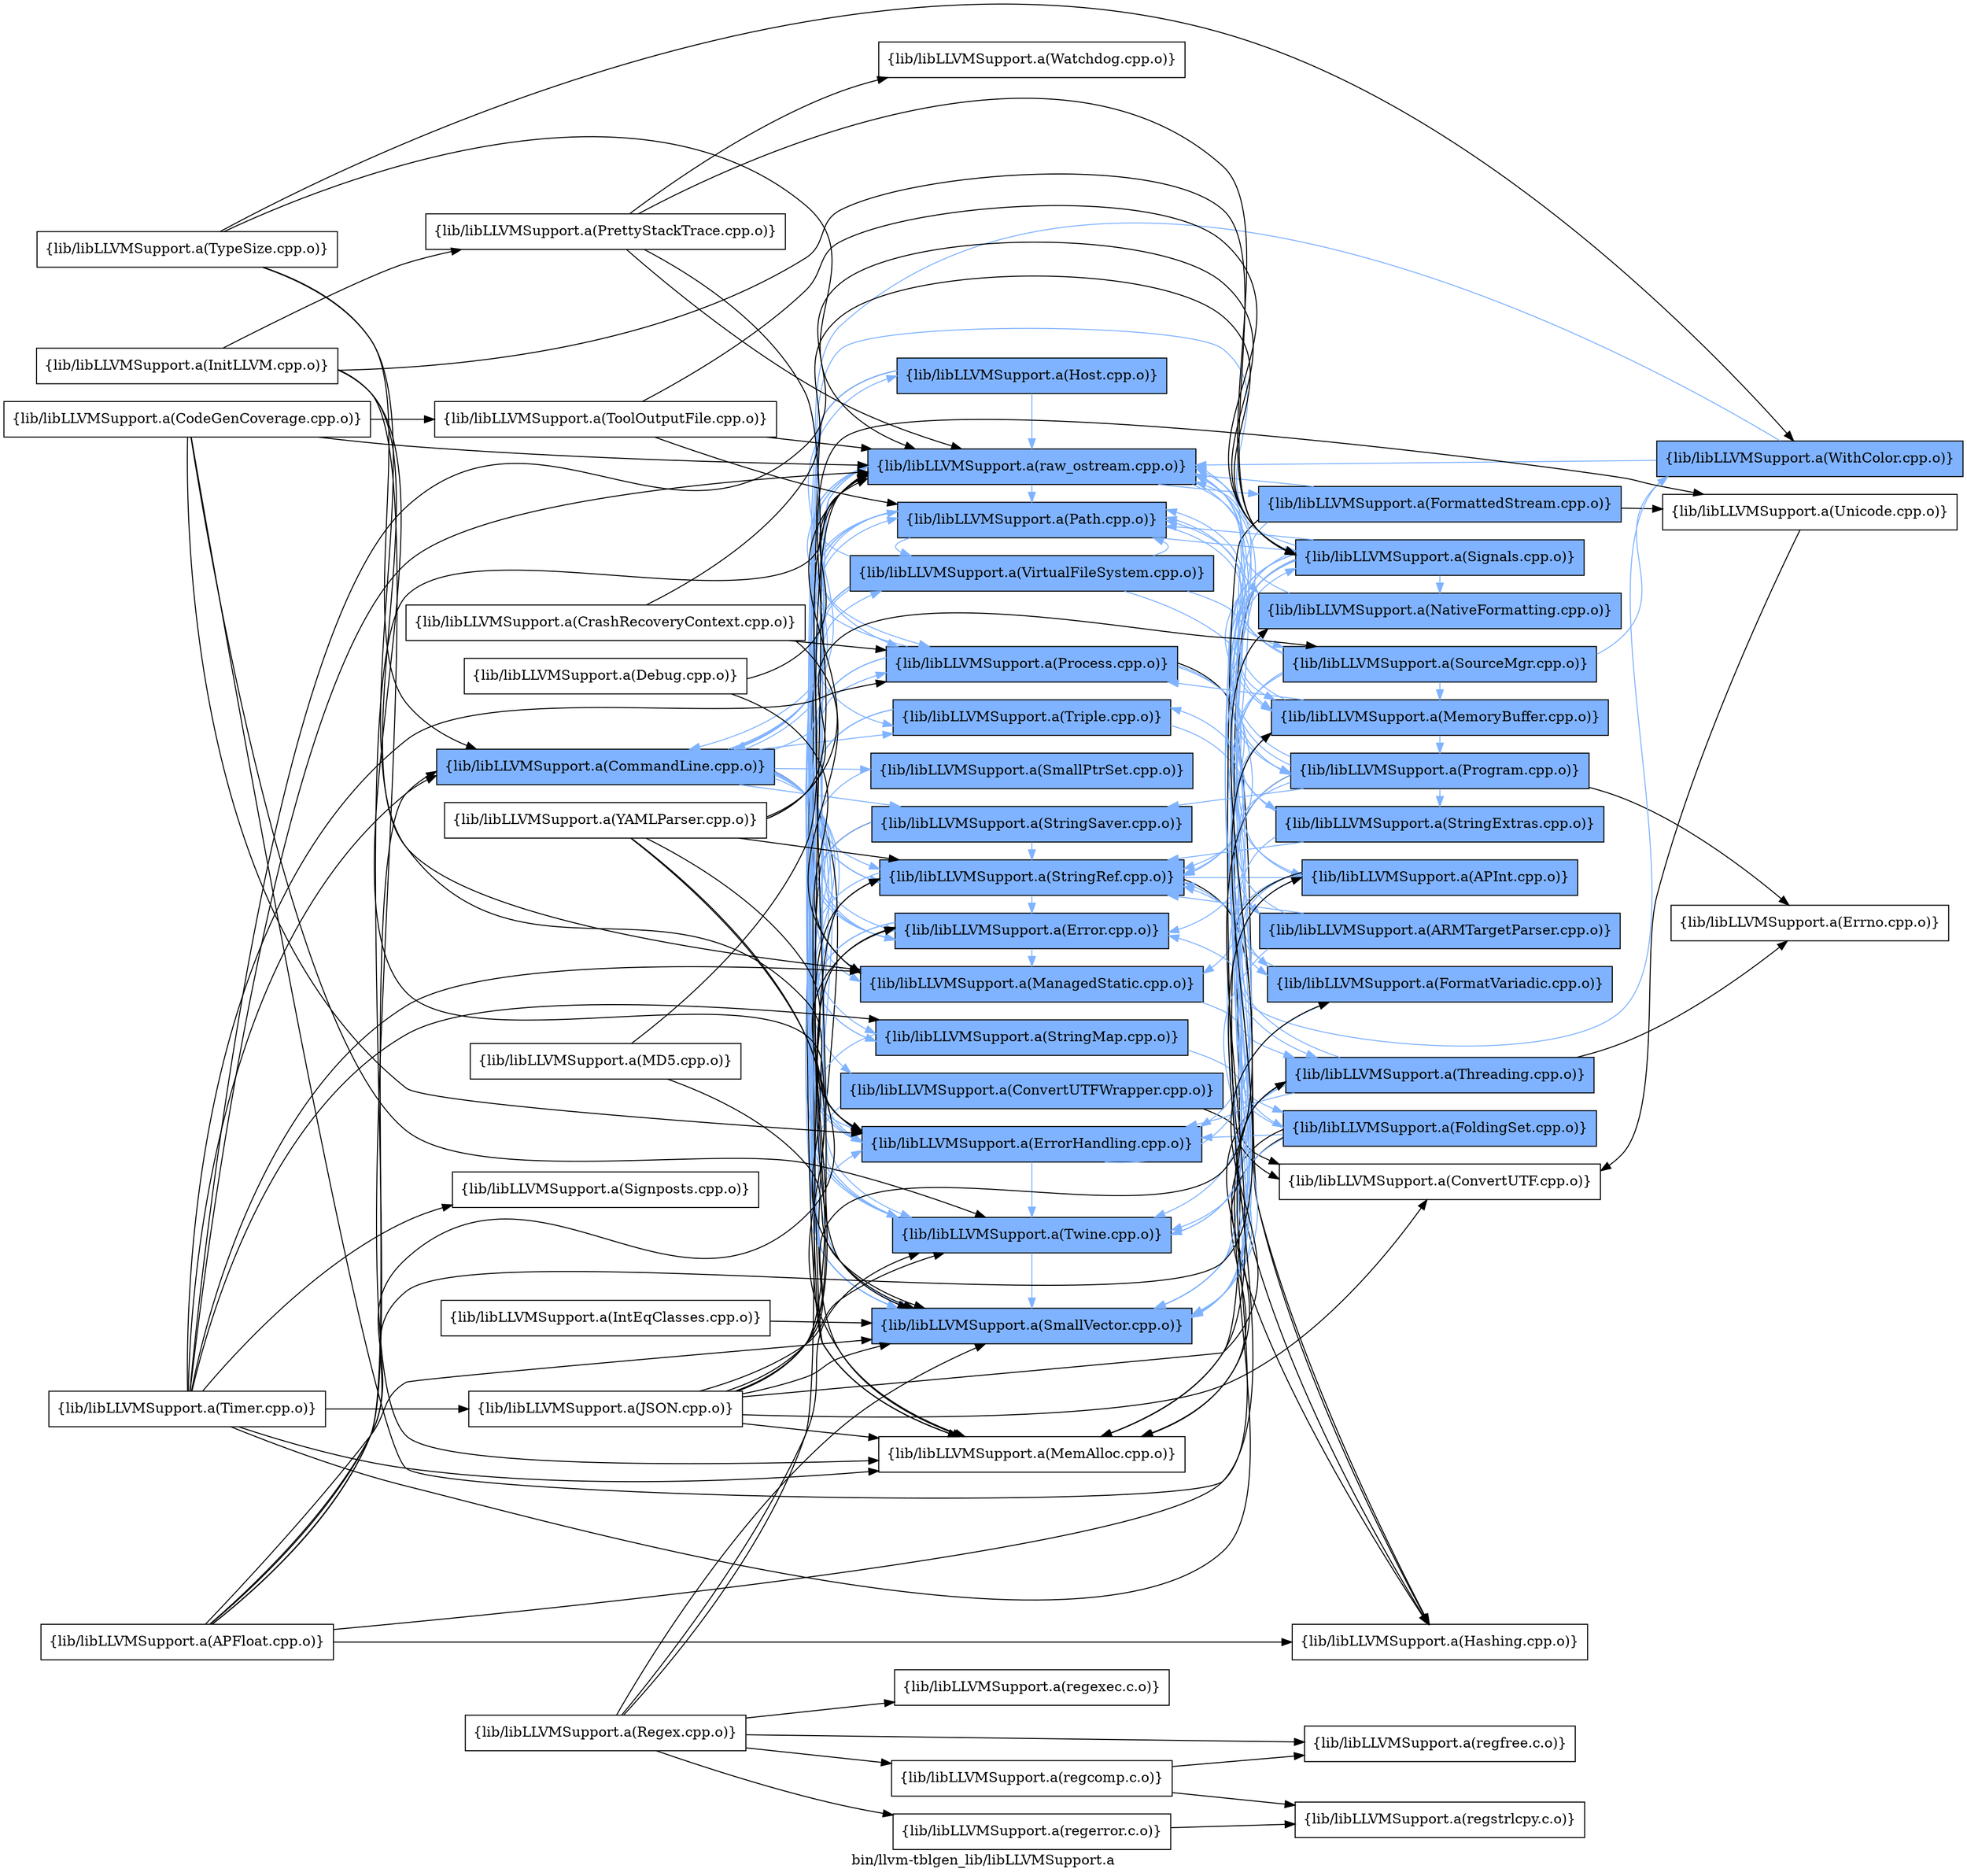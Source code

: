 digraph "bin/llvm-tblgen_lib/libLLVMSupport.a" {
	label="bin/llvm-tblgen_lib/libLLVMSupport.a";
	rankdir=LR;
	{ rank=same; Node0x560586554ca8;  }
	{ rank=same; Node0x560586555ba8; Node0x5605865567d8; Node0x560586554b68; Node0x560586556698; Node0x560586556008; Node0x560586554d48; Node0x560586555018; Node0x5605865561e8; Node0x560586556968; Node0x560586557ae8; Node0x560586552fe8; Node0x560586557a98; Node0x560586556508; Node0x560586554348; Node0x560586555518; Node0x560586554f78; Node0x560586554398;  }
	{ rank=same; Node0x560586556378; Node0x5605865576d8; Node0x560586554e88; Node0x5605865543e8; Node0x5605865546b8; Node0x560586552b38; Node0x560586557368; Node0x560586555888; Node0x560586555388; Node0x560586553c68; Node0x5605865534e8; Node0x5605865554c8; Node0x560586553498; Node0x560586556418;  }
	{ rank=same; Node0x560586554ca8;  }
	{ rank=same; Node0x560586555ba8; Node0x5605865567d8; Node0x560586554b68; Node0x560586556698; Node0x560586556008; Node0x560586554d48; Node0x560586555018; Node0x5605865561e8; Node0x560586556968; Node0x560586557ae8; Node0x560586552fe8; Node0x560586557a98; Node0x560586556508; Node0x560586554348; Node0x560586555518; Node0x560586554f78; Node0x560586554398;  }
	{ rank=same; Node0x560586556378; Node0x5605865576d8; Node0x560586554e88; Node0x5605865543e8; Node0x5605865546b8; Node0x560586552b38; Node0x560586557368; Node0x560586555888; Node0x560586555388; Node0x560586553c68; Node0x5605865534e8; Node0x5605865554c8; Node0x560586553498; Node0x560586556418;  }

	Node0x560586554ca8 [shape=record,shape=box,group=1,style=filled,fillcolor="0.600000 0.5 1",label="{lib/libLLVMSupport.a(CommandLine.cpp.o)}"];
	Node0x560586554ca8 -> Node0x560586555ba8[color="0.600000 0.5 1"];
	Node0x560586554ca8 -> Node0x5605865567d8[color="0.600000 0.5 1"];
	Node0x560586554ca8 -> Node0x560586554b68[color="0.600000 0.5 1"];
	Node0x560586554ca8 -> Node0x560586556698[color="0.600000 0.5 1"];
	Node0x560586554ca8 -> Node0x560586556008;
	Node0x560586554ca8 -> Node0x560586554d48[color="0.600000 0.5 1"];
	Node0x560586554ca8 -> Node0x560586555018[color="0.600000 0.5 1"];
	Node0x560586554ca8 -> Node0x5605865561e8[color="0.600000 0.5 1"];
	Node0x560586554ca8 -> Node0x560586556968[color="0.600000 0.5 1"];
	Node0x560586554ca8 -> Node0x560586557ae8[color="0.600000 0.5 1"];
	Node0x560586554ca8 -> Node0x560586552fe8[color="0.600000 0.5 1"];
	Node0x560586554ca8 -> Node0x560586557a98[color="0.600000 0.5 1"];
	Node0x560586554ca8 -> Node0x560586556508[color="0.600000 0.5 1"];
	Node0x560586554ca8 -> Node0x560586554348[color="0.600000 0.5 1"];
	Node0x560586554ca8 -> Node0x560586555518[color="0.600000 0.5 1"];
	Node0x560586554ca8 -> Node0x560586554f78[color="0.600000 0.5 1"];
	Node0x560586554ca8 -> Node0x560586554398[color="0.600000 0.5 1"];
	Node0x560586556008 [shape=record,shape=box,group=0,label="{lib/libLLVMSupport.a(MemAlloc.cpp.o)}"];
	Node0x560586554d48 [shape=record,shape=box,group=1,style=filled,fillcolor="0.600000 0.5 1",label="{lib/libLLVMSupport.a(SmallPtrSet.cpp.o)}"];
	Node0x560586554d48 -> Node0x560586554b68[color="0.600000 0.5 1"];
	Node0x560586555018 [shape=record,shape=box,group=1,style=filled,fillcolor="0.600000 0.5 1",label="{lib/libLLVMSupport.a(SmallVector.cpp.o)}"];
	Node0x560586555018 -> Node0x560586554b68[color="0.600000 0.5 1"];
	Node0x5605865561e8 [shape=record,shape=box,group=1,style=filled,fillcolor="0.600000 0.5 1",label="{lib/libLLVMSupport.a(StringMap.cpp.o)}"];
	Node0x5605865561e8 -> Node0x560586554b68[color="0.600000 0.5 1"];
	Node0x5605865561e8 -> Node0x5605865543e8[color="0.600000 0.5 1"];
	Node0x560586557ae8 [shape=record,shape=box,group=1,style=filled,fillcolor="0.600000 0.5 1",label="{lib/libLLVMSupport.a(StringRef.cpp.o)}"];
	Node0x560586557ae8 -> Node0x5605865546b8[color="0.600000 0.5 1"];
	Node0x560586557ae8 -> Node0x5605865567d8[color="0.600000 0.5 1"];
	Node0x560586557ae8 -> Node0x560586552b38;
	Node0x560586557ae8 -> Node0x560586555018[color="0.600000 0.5 1"];
	Node0x560586557a98 [shape=record,shape=box,group=1,style=filled,fillcolor="0.600000 0.5 1",label="{lib/libLLVMSupport.a(Twine.cpp.o)}"];
	Node0x560586557a98 -> Node0x560586555018[color="0.600000 0.5 1"];
	Node0x560586557a98 -> Node0x560586554348[color="0.600000 0.5 1"];
	Node0x560586554348 [shape=record,shape=box,group=1,style=filled,fillcolor="0.600000 0.5 1",label="{lib/libLLVMSupport.a(raw_ostream.cpp.o)}"];
	Node0x560586554348 -> Node0x5605865567d8[color="0.600000 0.5 1"];
	Node0x560586554348 -> Node0x560586554b68[color="0.600000 0.5 1"];
	Node0x560586554348 -> Node0x560586553c68[color="0.600000 0.5 1"];
	Node0x560586554348 -> Node0x5605865534e8[color="0.600000 0.5 1"];
	Node0x560586554348 -> Node0x5605865554c8[color="0.600000 0.5 1"];
	Node0x560586554348 -> Node0x560586555018[color="0.600000 0.5 1"];
	Node0x560586554348 -> Node0x560586557a98[color="0.600000 0.5 1"];
	Node0x560586554348 -> Node0x560586554f78[color="0.600000 0.5 1"];
	Node0x560586554348 -> Node0x560586554398[color="0.600000 0.5 1"];
	Node0x560586554348 -> Node0x560586553498[color="0.600000 0.5 1"];
	Node0x5605865534e8 [shape=record,shape=box,group=1,style=filled,fillcolor="0.600000 0.5 1",label="{lib/libLLVMSupport.a(FormatVariadic.cpp.o)}"];
	Node0x5605865534e8 -> Node0x560586555018[color="0.600000 0.5 1"];
	Node0x5605865534e8 -> Node0x560586557ae8[color="0.600000 0.5 1"];
	Node0x5605865554c8 [shape=record,shape=box,group=1,style=filled,fillcolor="0.600000 0.5 1",label="{lib/libLLVMSupport.a(NativeFormatting.cpp.o)}"];
	Node0x5605865554c8 -> Node0x560586555018[color="0.600000 0.5 1"];
	Node0x5605865554c8 -> Node0x560586554348[color="0.600000 0.5 1"];
	Node0x5605865546b8 [shape=record,shape=box,group=1,style=filled,fillcolor="0.600000 0.5 1",label="{lib/libLLVMSupport.a(APInt.cpp.o)}"];
	Node0x5605865546b8 -> Node0x5605865543e8[color="0.600000 0.5 1"];
	Node0x5605865546b8 -> Node0x560586552b38;
	Node0x5605865546b8 -> Node0x560586555018[color="0.600000 0.5 1"];
	Node0x5605865546b8 -> Node0x560586554348[color="0.600000 0.5 1"];
	Node0x560586554b68 [shape=record,shape=box,group=1,style=filled,fillcolor="0.600000 0.5 1",label="{lib/libLLVMSupport.a(ErrorHandling.cpp.o)}"];
	Node0x560586554b68 -> Node0x560586557a98[color="0.600000 0.5 1"];
	Node0x560586554b68 -> Node0x560586554348[color="0.600000 0.5 1"];
	Node0x560586554b68 -> Node0x5605865576d8[color="0.600000 0.5 1"];
	Node0x560586556418 [shape=record,shape=box,group=1,style=filled,fillcolor="0.600000 0.5 1",label="{lib/libLLVMSupport.a(StringExtras.cpp.o)}"];
	Node0x560586556418 -> Node0x560586555018[color="0.600000 0.5 1"];
	Node0x560586556418 -> Node0x560586557ae8[color="0.600000 0.5 1"];
	Node0x560586556418 -> Node0x560586554348[color="0.600000 0.5 1"];
	Node0x560586556d78 [shape=record,shape=box,group=0,label="{lib/libLLVMSupport.a(IntEqClasses.cpp.o)}"];
	Node0x560586556d78 -> Node0x560586555018;
	Node0x560586556dc8 [shape=record,shape=box,group=0,label="{lib/libLLVMSupport.a(TypeSize.cpp.o)}"];
	Node0x560586556dc8 -> Node0x560586554ca8;
	Node0x560586556dc8 -> Node0x560586554b68;
	Node0x560586556dc8 -> Node0x5605865558d8;
	Node0x560586556dc8 -> Node0x560586554348;
	Node0x5605865540c8 [shape=record,shape=box,group=0,label="{lib/libLLVMSupport.a(Regex.cpp.o)}"];
	Node0x5605865540c8 -> Node0x560586555018;
	Node0x5605865540c8 -> Node0x560586557ae8;
	Node0x5605865540c8 -> Node0x560586557a98;
	Node0x5605865540c8 -> Node0x5605865547f8;
	Node0x5605865540c8 -> Node0x560586553da8;
	Node0x5605865540c8 -> Node0x560586556eb8;
	Node0x5605865540c8 -> Node0x5605865564b8;
	Node0x560586555388 [shape=record,shape=box,group=1,style=filled,fillcolor="0.600000 0.5 1",label="{lib/libLLVMSupport.a(SourceMgr.cpp.o)}"];
	Node0x560586555388 -> Node0x560586555888[color="0.600000 0.5 1"];
	Node0x560586555388 -> Node0x560586555018[color="0.600000 0.5 1"];
	Node0x560586555388 -> Node0x560586557ae8[color="0.600000 0.5 1"];
	Node0x560586555388 -> Node0x560586557a98[color="0.600000 0.5 1"];
	Node0x560586555388 -> Node0x5605865558d8[color="0.600000 0.5 1"];
	Node0x560586555388 -> Node0x560586554348[color="0.600000 0.5 1"];
	Node0x560586555388 -> Node0x560586554f78[color="0.600000 0.5 1"];
	Node0x560586553c68 [shape=record,shape=box,group=1,style=filled,fillcolor="0.600000 0.5 1",label="{lib/libLLVMSupport.a(FormattedStream.cpp.o)}"];
	Node0x560586553c68 -> Node0x560586556378;
	Node0x560586553c68 -> Node0x560586555018[color="0.600000 0.5 1"];
	Node0x560586553c68 -> Node0x560586556198;
	Node0x560586553c68 -> Node0x560586554348[color="0.600000 0.5 1"];
	Node0x5605865543e8 [shape=record,shape=box,group=1,style=filled,fillcolor="0.600000 0.5 1",label="{lib/libLLVMSupport.a(FoldingSet.cpp.o)}"];
	Node0x5605865543e8 -> Node0x5605865546b8[color="0.600000 0.5 1"];
	Node0x5605865543e8 -> Node0x560586554b68[color="0.600000 0.5 1"];
	Node0x5605865543e8 -> Node0x560586552b38;
	Node0x5605865543e8 -> Node0x560586556008;
	Node0x5605865543e8 -> Node0x560586555018[color="0.600000 0.5 1"];
	Node0x560586554ed8 [shape=record,shape=box,group=0,label="{lib/libLLVMSupport.a(CodeGenCoverage.cpp.o)}"];
	Node0x560586554ed8 -> Node0x560586554b68;
	Node0x560586554ed8 -> Node0x560586552f98;
	Node0x560586554ed8 -> Node0x560586557a98;
	Node0x560586554ed8 -> Node0x560586554348;
	Node0x560586554ed8 -> Node0x560586554e88;
	Node0x5605865567d8 [shape=record,shape=box,group=1,style=filled,fillcolor="0.600000 0.5 1",label="{lib/libLLVMSupport.a(Error.cpp.o)}"];
	Node0x5605865567d8 -> Node0x560586554b68[color="0.600000 0.5 1"];
	Node0x5605865567d8 -> Node0x560586556698[color="0.600000 0.5 1"];
	Node0x5605865567d8 -> Node0x560586555018[color="0.600000 0.5 1"];
	Node0x5605865567d8 -> Node0x560586557a98[color="0.600000 0.5 1"];
	Node0x5605865567d8 -> Node0x560586554348[color="0.600000 0.5 1"];
	Node0x560586555888 [shape=record,shape=box,group=1,style=filled,fillcolor="0.600000 0.5 1",label="{lib/libLLVMSupport.a(MemoryBuffer.cpp.o)}"];
	Node0x560586555888 -> Node0x5605865567d8[color="0.600000 0.5 1"];
	Node0x560586555888 -> Node0x560586555018[color="0.600000 0.5 1"];
	Node0x560586555888 -> Node0x560586557a98[color="0.600000 0.5 1"];
	Node0x560586555888 -> Node0x560586554f78[color="0.600000 0.5 1"];
	Node0x560586555888 -> Node0x560586554398[color="0.600000 0.5 1"];
	Node0x560586555888 -> Node0x560586553498[color="0.600000 0.5 1"];
	Node0x560586557688 [shape=record,shape=box,group=0,label="{lib/libLLVMSupport.a(InitLLVM.cpp.o)}"];
	Node0x560586557688 -> Node0x560586554b68;
	Node0x560586557688 -> Node0x560586556698;
	Node0x560586557688 -> Node0x560586556008;
	Node0x560586557688 -> Node0x560586553d58;
	Node0x560586557688 -> Node0x5605865576d8;
	Node0x560586552b38 [shape=record,shape=box,group=0,label="{lib/libLLVMSupport.a(Hashing.cpp.o)}"];
	Node0x560586552f98 [shape=record,shape=box,group=0,label="{lib/libLLVMSupport.a(ToolOutputFile.cpp.o)}"];
	Node0x560586552f98 -> Node0x560586554348;
	Node0x560586552f98 -> Node0x560586554f78;
	Node0x560586552f98 -> Node0x5605865576d8;
	Node0x560586554e88 [shape=record,shape=box,group=1,style=filled,fillcolor="0.600000 0.5 1",label="{lib/libLLVMSupport.a(Threading.cpp.o)}"];
	Node0x560586554e88 -> Node0x560586554b68[color="0.600000 0.5 1"];
	Node0x560586554e88 -> Node0x560586556008;
	Node0x560586554e88 -> Node0x560586555018[color="0.600000 0.5 1"];
	Node0x560586554e88 -> Node0x560586557ae8[color="0.600000 0.5 1"];
	Node0x560586554e88 -> Node0x560586557a98[color="0.600000 0.5 1"];
	Node0x560586554e88 -> Node0x560586552d68;
	Node0x560586555ba8 [shape=record,shape=box,group=1,style=filled,fillcolor="0.600000 0.5 1",label="{lib/libLLVMSupport.a(ConvertUTFWrapper.cpp.o)}"];
	Node0x560586555ba8 -> Node0x560586556378;
	Node0x560586555ba8 -> Node0x560586555018[color="0.600000 0.5 1"];
	Node0x560586556698 [shape=record,shape=box,group=1,style=filled,fillcolor="0.600000 0.5 1",label="{lib/libLLVMSupport.a(ManagedStatic.cpp.o)}"];
	Node0x560586556698 -> Node0x560586554e88[color="0.600000 0.5 1"];
	Node0x560586556968 [shape=record,shape=box,group=1,style=filled,fillcolor="0.600000 0.5 1",label="{lib/libLLVMSupport.a(StringSaver.cpp.o)}"];
	Node0x560586556968 -> Node0x560586556008;
	Node0x560586556968 -> Node0x560586555018[color="0.600000 0.5 1"];
	Node0x560586556968 -> Node0x560586557ae8[color="0.600000 0.5 1"];
	Node0x560586552fe8 [shape=record,shape=box,group=1,style=filled,fillcolor="0.600000 0.5 1",label="{lib/libLLVMSupport.a(Triple.cpp.o)}"];
	Node0x560586552fe8 -> Node0x560586555018[color="0.600000 0.5 1"];
	Node0x560586552fe8 -> Node0x560586557ae8[color="0.600000 0.5 1"];
	Node0x560586552fe8 -> Node0x560586557368[color="0.600000 0.5 1"];
	Node0x560586552fe8 -> Node0x560586557a98[color="0.600000 0.5 1"];
	Node0x560586556508 [shape=record,shape=box,group=1,style=filled,fillcolor="0.600000 0.5 1",label="{lib/libLLVMSupport.a(VirtualFileSystem.cpp.o)}"];
	Node0x560586556508 -> Node0x560586554ca8[color="0.600000 0.5 1"];
	Node0x560586556508 -> Node0x5605865567d8[color="0.600000 0.5 1"];
	Node0x560586556508 -> Node0x560586556008;
	Node0x560586556508 -> Node0x560586555888[color="0.600000 0.5 1"];
	Node0x560586556508 -> Node0x560586555018[color="0.600000 0.5 1"];
	Node0x560586556508 -> Node0x560586555388[color="0.600000 0.5 1"];
	Node0x560586556508 -> Node0x5605865561e8[color="0.600000 0.5 1"];
	Node0x560586556508 -> Node0x560586557ae8[color="0.600000 0.5 1"];
	Node0x560586556508 -> Node0x560586557a98[color="0.600000 0.5 1"];
	Node0x560586556508 -> Node0x560586554348[color="0.600000 0.5 1"];
	Node0x560586556508 -> Node0x560586554f78[color="0.600000 0.5 1"];
	Node0x560586555518 [shape=record,shape=box,group=1,style=filled,fillcolor="0.600000 0.5 1",label="{lib/libLLVMSupport.a(Host.cpp.o)}"];
	Node0x560586555518 -> Node0x560586556008;
	Node0x560586555518 -> Node0x5605865561e8[color="0.600000 0.5 1"];
	Node0x560586555518 -> Node0x560586557ae8[color="0.600000 0.5 1"];
	Node0x560586555518 -> Node0x560586552fe8[color="0.600000 0.5 1"];
	Node0x560586555518 -> Node0x560586554348[color="0.600000 0.5 1"];
	Node0x560586554f78 [shape=record,shape=box,group=1,style=filled,fillcolor="0.600000 0.5 1",label="{lib/libLLVMSupport.a(Path.cpp.o)}"];
	Node0x560586554f78 -> Node0x5605865567d8[color="0.600000 0.5 1"];
	Node0x560586554f78 -> Node0x560586555888[color="0.600000 0.5 1"];
	Node0x560586554f78 -> Node0x560586555018[color="0.600000 0.5 1"];
	Node0x560586554f78 -> Node0x560586557ae8[color="0.600000 0.5 1"];
	Node0x560586554f78 -> Node0x560586557a98[color="0.600000 0.5 1"];
	Node0x560586554f78 -> Node0x560586556508[color="0.600000 0.5 1"];
	Node0x560586554f78 -> Node0x560586554398[color="0.600000 0.5 1"];
	Node0x560586554f78 -> Node0x5605865576d8[color="0.600000 0.5 1"];
	Node0x560586554398 [shape=record,shape=box,group=1,style=filled,fillcolor="0.600000 0.5 1",label="{lib/libLLVMSupport.a(Process.cpp.o)}"];
	Node0x560586554398 -> Node0x5605865546b8[color="0.600000 0.5 1"];
	Node0x560586554398 -> Node0x5605865567d8[color="0.600000 0.5 1"];
	Node0x560586554398 -> Node0x560586552b38;
	Node0x560586554398 -> Node0x560586556698[color="0.600000 0.5 1"];
	Node0x560586554398 -> Node0x560586555018[color="0.600000 0.5 1"];
	Node0x560586554398 -> Node0x560586556418[color="0.600000 0.5 1"];
	Node0x560586554398 -> Node0x560586554f78[color="0.600000 0.5 1"];
	Node0x560586556378 [shape=record,shape=box,group=0,label="{lib/libLLVMSupport.a(ConvertUTF.cpp.o)}"];
	Node0x560586555fb8 [shape=record,shape=box,group=0,label="{lib/libLLVMSupport.a(Debug.cpp.o)}"];
	Node0x560586555fb8 -> Node0x560586556698;
	Node0x560586555fb8 -> Node0x560586554348;
	Node0x5605865576d8 [shape=record,shape=box,group=1,style=filled,fillcolor="0.600000 0.5 1",label="{lib/libLLVMSupport.a(Signals.cpp.o)}"];
	Node0x5605865576d8 -> Node0x560586554ca8[color="0.600000 0.5 1"];
	Node0x5605865576d8 -> Node0x560586554b68[color="0.600000 0.5 1"];
	Node0x5605865576d8 -> Node0x5605865534e8[color="0.600000 0.5 1"];
	Node0x5605865576d8 -> Node0x560586556698[color="0.600000 0.5 1"];
	Node0x5605865576d8 -> Node0x560586556008;
	Node0x5605865576d8 -> Node0x560586555888[color="0.600000 0.5 1"];
	Node0x5605865576d8 -> Node0x5605865554c8[color="0.600000 0.5 1"];
	Node0x5605865576d8 -> Node0x560586555018[color="0.600000 0.5 1"];
	Node0x5605865576d8 -> Node0x560586557ae8[color="0.600000 0.5 1"];
	Node0x5605865576d8 -> Node0x560586557a98[color="0.600000 0.5 1"];
	Node0x5605865576d8 -> Node0x560586554348[color="0.600000 0.5 1"];
	Node0x5605865576d8 -> Node0x560586554f78[color="0.600000 0.5 1"];
	Node0x5605865576d8 -> Node0x560586553498[color="0.600000 0.5 1"];
	Node0x5605865576d8 -> Node0x560586554e88[color="0.600000 0.5 1"];
	Node0x560586556198 [shape=record,shape=box,group=0,label="{lib/libLLVMSupport.a(Unicode.cpp.o)}"];
	Node0x560586556198 -> Node0x560586556378;
	Node0x560586553d58 [shape=record,shape=box,group=0,label="{lib/libLLVMSupport.a(PrettyStackTrace.cpp.o)}"];
	Node0x560586553d58 -> Node0x560586555018;
	Node0x560586553d58 -> Node0x560586554348;
	Node0x560586553d58 -> Node0x5605865576d8;
	Node0x560586553d58 -> Node0x560586554c58;
	Node0x560586553498 [shape=record,shape=box,group=1,style=filled,fillcolor="0.600000 0.5 1",label="{lib/libLLVMSupport.a(Program.cpp.o)}"];
	Node0x560586553498 -> Node0x560586556008;
	Node0x560586553498 -> Node0x560586555018[color="0.600000 0.5 1"];
	Node0x560586553498 -> Node0x560586556418[color="0.600000 0.5 1"];
	Node0x560586553498 -> Node0x560586556968[color="0.600000 0.5 1"];
	Node0x560586553498 -> Node0x560586557ae8[color="0.600000 0.5 1"];
	Node0x560586553498 -> Node0x560586554348[color="0.600000 0.5 1"];
	Node0x560586553498 -> Node0x560586554f78[color="0.600000 0.5 1"];
	Node0x560586553498 -> Node0x560586552d68;
	Node0x560586554c58 [shape=record,shape=box,group=0,label="{lib/libLLVMSupport.a(Watchdog.cpp.o)}"];
	Node0x5605865547f8 [shape=record,shape=box,group=0,label="{lib/libLLVMSupport.a(regcomp.c.o)}"];
	Node0x5605865547f8 -> Node0x5605865564b8;
	Node0x5605865547f8 -> Node0x560586556148;
	Node0x560586553da8 [shape=record,shape=box,group=0,label="{lib/libLLVMSupport.a(regerror.c.o)}"];
	Node0x560586553da8 -> Node0x560586556148;
	Node0x560586556eb8 [shape=record,shape=box,group=0,label="{lib/libLLVMSupport.a(regexec.c.o)}"];
	Node0x5605865564b8 [shape=record,shape=box,group=0,label="{lib/libLLVMSupport.a(regfree.c.o)}"];
	Node0x5605865558d8 [shape=record,shape=box,group=1,style=filled,fillcolor="0.600000 0.5 1",label="{lib/libLLVMSupport.a(WithColor.cpp.o)}"];
	Node0x5605865558d8 -> Node0x560586554ca8[color="0.600000 0.5 1"];
	Node0x5605865558d8 -> Node0x5605865567d8[color="0.600000 0.5 1"];
	Node0x5605865558d8 -> Node0x560586554348[color="0.600000 0.5 1"];
	Node0x560586553268 [shape=record,shape=box,group=0,label="{lib/libLLVMSupport.a(APFloat.cpp.o)}"];
	Node0x560586553268 -> Node0x5605865546b8;
	Node0x560586553268 -> Node0x560586554ca8;
	Node0x560586553268 -> Node0x5605865567d8;
	Node0x560586553268 -> Node0x560586552b38;
	Node0x560586553268 -> Node0x560586555888;
	Node0x560586553268 -> Node0x560586555018;
	Node0x560586553268 -> Node0x560586554348;
	Node0x560586557368 [shape=record,shape=box,group=1,style=filled,fillcolor="0.600000 0.5 1",label="{lib/libLLVMSupport.a(ARMTargetParser.cpp.o)}"];
	Node0x560586557368 -> Node0x560586555018[color="0.600000 0.5 1"];
	Node0x560586557368 -> Node0x560586557ae8[color="0.600000 0.5 1"];
	Node0x560586557368 -> Node0x560586552fe8[color="0.600000 0.5 1"];
	Node0x560586554ac8 [shape=record,shape=box,group=0,label="{lib/libLLVMSupport.a(YAMLParser.cpp.o)}"];
	Node0x560586554ac8 -> Node0x560586554b68;
	Node0x560586554ac8 -> Node0x560586556008;
	Node0x560586554ac8 -> Node0x560586555018;
	Node0x560586554ac8 -> Node0x560586555388;
	Node0x560586554ac8 -> Node0x560586557ae8;
	Node0x560586554ac8 -> Node0x560586556198;
	Node0x560586554ac8 -> Node0x560586554348;
	Node0x560586556148 [shape=record,shape=box,group=0,label="{lib/libLLVMSupport.a(regstrlcpy.c.o)}"];
	Node0x560586554708 [shape=record,shape=box,group=0,label="{lib/libLLVMSupport.a(MD5.cpp.o)}"];
	Node0x560586554708 -> Node0x560586555018;
	Node0x560586554708 -> Node0x560586554348;
	Node0x560586553b78 [shape=record,shape=box,group=0,label="{lib/libLLVMSupport.a(CrashRecoveryContext.cpp.o)}"];
	Node0x560586553b78 -> Node0x560586556698;
	Node0x560586553b78 -> Node0x560586554398;
	Node0x560586553b78 -> Node0x5605865576d8;
	Node0x560586552d68 [shape=record,shape=box,group=0,label="{lib/libLLVMSupport.a(Errno.cpp.o)}"];
	Node0x560586556918 [shape=record,shape=box,group=0,label="{lib/libLLVMSupport.a(JSON.cpp.o)}"];
	Node0x560586556918 -> Node0x560586556378;
	Node0x560586556918 -> Node0x5605865567d8;
	Node0x560586556918 -> Node0x5605865534e8;
	Node0x560586556918 -> Node0x560586556008;
	Node0x560586556918 -> Node0x5605865554c8;
	Node0x560586556918 -> Node0x560586555018;
	Node0x560586556918 -> Node0x560586557ae8;
	Node0x560586556918 -> Node0x560586557a98;
	Node0x560586556918 -> Node0x560586554348;
	Node0x5605865533f8 [shape=record,shape=box,group=0,label="{lib/libLLVMSupport.a(Timer.cpp.o)}"];
	Node0x5605865533f8 -> Node0x560586554ca8;
	Node0x5605865533f8 -> Node0x560586556698;
	Node0x5605865533f8 -> Node0x560586556008;
	Node0x5605865533f8 -> Node0x5605865561e8;
	Node0x5605865533f8 -> Node0x560586554348;
	Node0x5605865533f8 -> Node0x560586554398;
	Node0x5605865533f8 -> Node0x5605865576d8;
	Node0x5605865533f8 -> Node0x560586554e88;
	Node0x5605865533f8 -> Node0x560586556918;
	Node0x5605865533f8 -> Node0x560586552c28;
	Node0x560586552c28 [shape=record,shape=box,group=0,label="{lib/libLLVMSupport.a(Signposts.cpp.o)}"];
}
